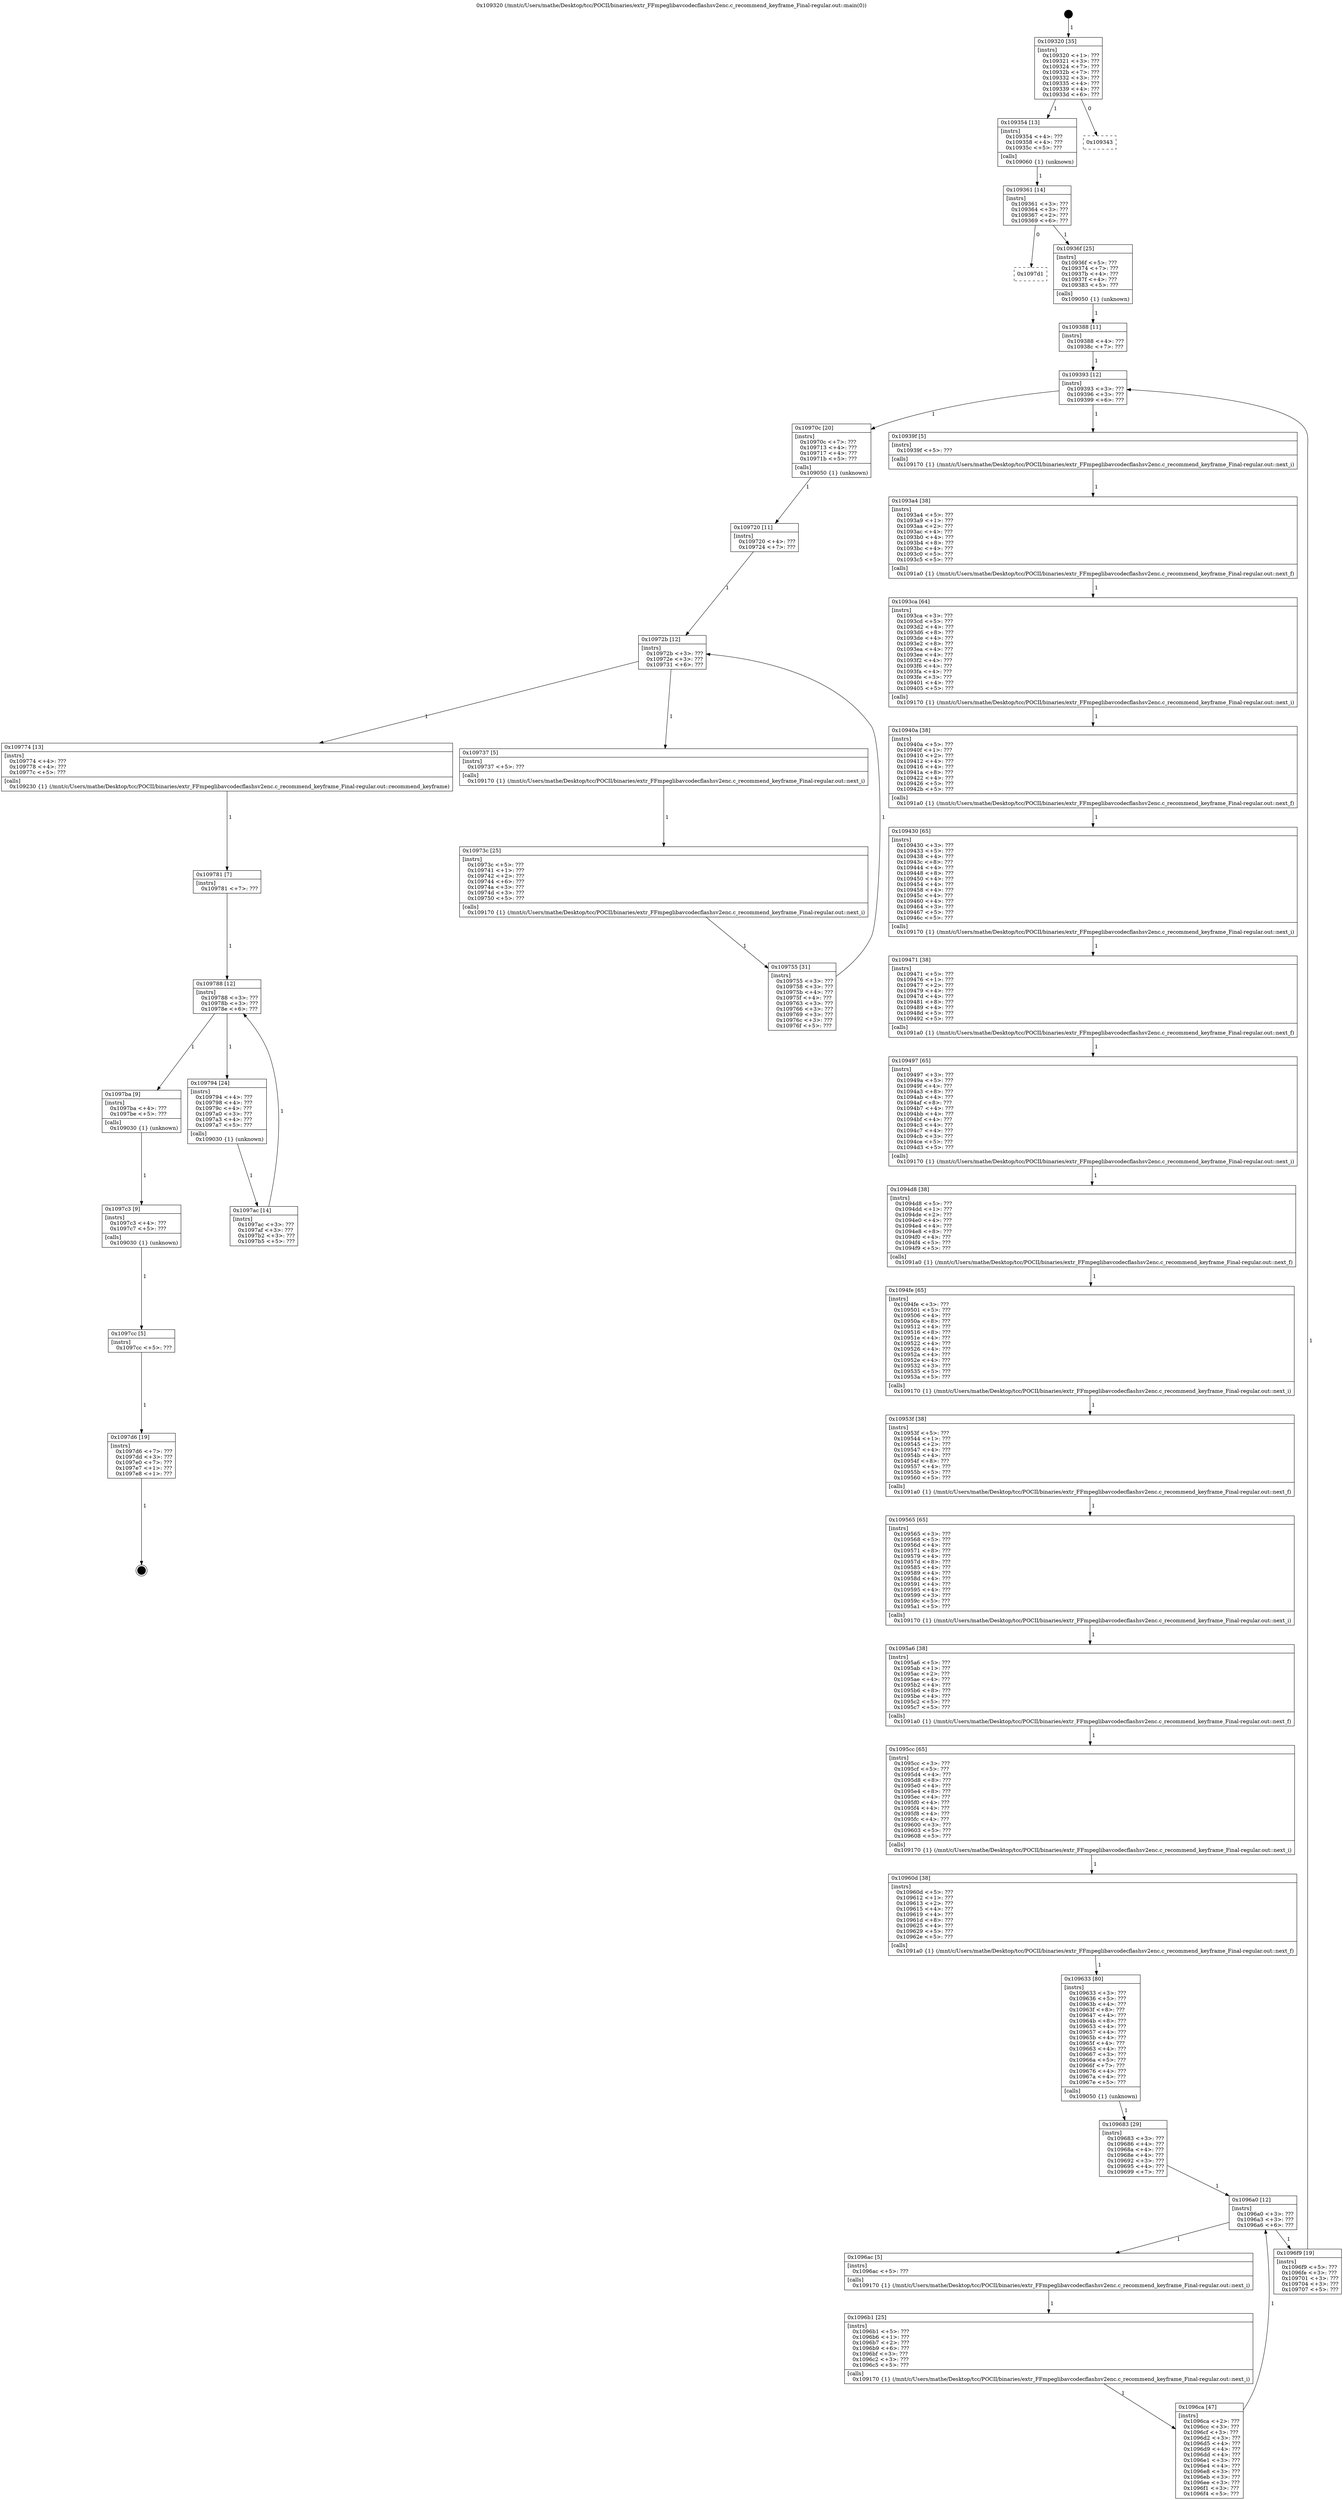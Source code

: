 digraph "0x109320" {
  label = "0x109320 (/mnt/c/Users/mathe/Desktop/tcc/POCII/binaries/extr_FFmpeglibavcodecflashsv2enc.c_recommend_keyframe_Final-regular.out::main(0))"
  labelloc = "t"
  node[shape=record]

  Entry [label="",width=0.3,height=0.3,shape=circle,fillcolor=black,style=filled]
  "0x109320" [label="{
     0x109320 [35]\l
     | [instrs]\l
     &nbsp;&nbsp;0x109320 \<+1\>: ???\l
     &nbsp;&nbsp;0x109321 \<+3\>: ???\l
     &nbsp;&nbsp;0x109324 \<+7\>: ???\l
     &nbsp;&nbsp;0x10932b \<+7\>: ???\l
     &nbsp;&nbsp;0x109332 \<+3\>: ???\l
     &nbsp;&nbsp;0x109335 \<+4\>: ???\l
     &nbsp;&nbsp;0x109339 \<+4\>: ???\l
     &nbsp;&nbsp;0x10933d \<+6\>: ???\l
  }"]
  "0x109354" [label="{
     0x109354 [13]\l
     | [instrs]\l
     &nbsp;&nbsp;0x109354 \<+4\>: ???\l
     &nbsp;&nbsp;0x109358 \<+4\>: ???\l
     &nbsp;&nbsp;0x10935c \<+5\>: ???\l
     | [calls]\l
     &nbsp;&nbsp;0x109060 \{1\} (unknown)\l
  }"]
  "0x109343" [label="{
     0x109343\l
  }", style=dashed]
  "0x109361" [label="{
     0x109361 [14]\l
     | [instrs]\l
     &nbsp;&nbsp;0x109361 \<+3\>: ???\l
     &nbsp;&nbsp;0x109364 \<+3\>: ???\l
     &nbsp;&nbsp;0x109367 \<+2\>: ???\l
     &nbsp;&nbsp;0x109369 \<+6\>: ???\l
  }"]
  "0x1097d1" [label="{
     0x1097d1\l
  }", style=dashed]
  "0x10936f" [label="{
     0x10936f [25]\l
     | [instrs]\l
     &nbsp;&nbsp;0x10936f \<+5\>: ???\l
     &nbsp;&nbsp;0x109374 \<+7\>: ???\l
     &nbsp;&nbsp;0x10937b \<+4\>: ???\l
     &nbsp;&nbsp;0x10937f \<+4\>: ???\l
     &nbsp;&nbsp;0x109383 \<+5\>: ???\l
     | [calls]\l
     &nbsp;&nbsp;0x109050 \{1\} (unknown)\l
  }"]
  Exit [label="",width=0.3,height=0.3,shape=circle,fillcolor=black,style=filled,peripheries=2]
  "0x109393" [label="{
     0x109393 [12]\l
     | [instrs]\l
     &nbsp;&nbsp;0x109393 \<+3\>: ???\l
     &nbsp;&nbsp;0x109396 \<+3\>: ???\l
     &nbsp;&nbsp;0x109399 \<+6\>: ???\l
  }"]
  "0x10970c" [label="{
     0x10970c [20]\l
     | [instrs]\l
     &nbsp;&nbsp;0x10970c \<+7\>: ???\l
     &nbsp;&nbsp;0x109713 \<+4\>: ???\l
     &nbsp;&nbsp;0x109717 \<+4\>: ???\l
     &nbsp;&nbsp;0x10971b \<+5\>: ???\l
     | [calls]\l
     &nbsp;&nbsp;0x109050 \{1\} (unknown)\l
  }"]
  "0x10939f" [label="{
     0x10939f [5]\l
     | [instrs]\l
     &nbsp;&nbsp;0x10939f \<+5\>: ???\l
     | [calls]\l
     &nbsp;&nbsp;0x109170 \{1\} (/mnt/c/Users/mathe/Desktop/tcc/POCII/binaries/extr_FFmpeglibavcodecflashsv2enc.c_recommend_keyframe_Final-regular.out::next_i)\l
  }"]
  "0x1093a4" [label="{
     0x1093a4 [38]\l
     | [instrs]\l
     &nbsp;&nbsp;0x1093a4 \<+5\>: ???\l
     &nbsp;&nbsp;0x1093a9 \<+1\>: ???\l
     &nbsp;&nbsp;0x1093aa \<+2\>: ???\l
     &nbsp;&nbsp;0x1093ac \<+4\>: ???\l
     &nbsp;&nbsp;0x1093b0 \<+4\>: ???\l
     &nbsp;&nbsp;0x1093b4 \<+8\>: ???\l
     &nbsp;&nbsp;0x1093bc \<+4\>: ???\l
     &nbsp;&nbsp;0x1093c0 \<+5\>: ???\l
     &nbsp;&nbsp;0x1093c5 \<+5\>: ???\l
     | [calls]\l
     &nbsp;&nbsp;0x1091a0 \{1\} (/mnt/c/Users/mathe/Desktop/tcc/POCII/binaries/extr_FFmpeglibavcodecflashsv2enc.c_recommend_keyframe_Final-regular.out::next_f)\l
  }"]
  "0x1093ca" [label="{
     0x1093ca [64]\l
     | [instrs]\l
     &nbsp;&nbsp;0x1093ca \<+3\>: ???\l
     &nbsp;&nbsp;0x1093cd \<+5\>: ???\l
     &nbsp;&nbsp;0x1093d2 \<+4\>: ???\l
     &nbsp;&nbsp;0x1093d6 \<+8\>: ???\l
     &nbsp;&nbsp;0x1093de \<+4\>: ???\l
     &nbsp;&nbsp;0x1093e2 \<+8\>: ???\l
     &nbsp;&nbsp;0x1093ea \<+4\>: ???\l
     &nbsp;&nbsp;0x1093ee \<+4\>: ???\l
     &nbsp;&nbsp;0x1093f2 \<+4\>: ???\l
     &nbsp;&nbsp;0x1093f6 \<+4\>: ???\l
     &nbsp;&nbsp;0x1093fa \<+4\>: ???\l
     &nbsp;&nbsp;0x1093fe \<+3\>: ???\l
     &nbsp;&nbsp;0x109401 \<+4\>: ???\l
     &nbsp;&nbsp;0x109405 \<+5\>: ???\l
     | [calls]\l
     &nbsp;&nbsp;0x109170 \{1\} (/mnt/c/Users/mathe/Desktop/tcc/POCII/binaries/extr_FFmpeglibavcodecflashsv2enc.c_recommend_keyframe_Final-regular.out::next_i)\l
  }"]
  "0x10940a" [label="{
     0x10940a [38]\l
     | [instrs]\l
     &nbsp;&nbsp;0x10940a \<+5\>: ???\l
     &nbsp;&nbsp;0x10940f \<+1\>: ???\l
     &nbsp;&nbsp;0x109410 \<+2\>: ???\l
     &nbsp;&nbsp;0x109412 \<+4\>: ???\l
     &nbsp;&nbsp;0x109416 \<+4\>: ???\l
     &nbsp;&nbsp;0x10941a \<+8\>: ???\l
     &nbsp;&nbsp;0x109422 \<+4\>: ???\l
     &nbsp;&nbsp;0x109426 \<+5\>: ???\l
     &nbsp;&nbsp;0x10942b \<+5\>: ???\l
     | [calls]\l
     &nbsp;&nbsp;0x1091a0 \{1\} (/mnt/c/Users/mathe/Desktop/tcc/POCII/binaries/extr_FFmpeglibavcodecflashsv2enc.c_recommend_keyframe_Final-regular.out::next_f)\l
  }"]
  "0x109430" [label="{
     0x109430 [65]\l
     | [instrs]\l
     &nbsp;&nbsp;0x109430 \<+3\>: ???\l
     &nbsp;&nbsp;0x109433 \<+5\>: ???\l
     &nbsp;&nbsp;0x109438 \<+4\>: ???\l
     &nbsp;&nbsp;0x10943c \<+8\>: ???\l
     &nbsp;&nbsp;0x109444 \<+4\>: ???\l
     &nbsp;&nbsp;0x109448 \<+8\>: ???\l
     &nbsp;&nbsp;0x109450 \<+4\>: ???\l
     &nbsp;&nbsp;0x109454 \<+4\>: ???\l
     &nbsp;&nbsp;0x109458 \<+4\>: ???\l
     &nbsp;&nbsp;0x10945c \<+4\>: ???\l
     &nbsp;&nbsp;0x109460 \<+4\>: ???\l
     &nbsp;&nbsp;0x109464 \<+3\>: ???\l
     &nbsp;&nbsp;0x109467 \<+5\>: ???\l
     &nbsp;&nbsp;0x10946c \<+5\>: ???\l
     | [calls]\l
     &nbsp;&nbsp;0x109170 \{1\} (/mnt/c/Users/mathe/Desktop/tcc/POCII/binaries/extr_FFmpeglibavcodecflashsv2enc.c_recommend_keyframe_Final-regular.out::next_i)\l
  }"]
  "0x109471" [label="{
     0x109471 [38]\l
     | [instrs]\l
     &nbsp;&nbsp;0x109471 \<+5\>: ???\l
     &nbsp;&nbsp;0x109476 \<+1\>: ???\l
     &nbsp;&nbsp;0x109477 \<+2\>: ???\l
     &nbsp;&nbsp;0x109479 \<+4\>: ???\l
     &nbsp;&nbsp;0x10947d \<+4\>: ???\l
     &nbsp;&nbsp;0x109481 \<+8\>: ???\l
     &nbsp;&nbsp;0x109489 \<+4\>: ???\l
     &nbsp;&nbsp;0x10948d \<+5\>: ???\l
     &nbsp;&nbsp;0x109492 \<+5\>: ???\l
     | [calls]\l
     &nbsp;&nbsp;0x1091a0 \{1\} (/mnt/c/Users/mathe/Desktop/tcc/POCII/binaries/extr_FFmpeglibavcodecflashsv2enc.c_recommend_keyframe_Final-regular.out::next_f)\l
  }"]
  "0x109497" [label="{
     0x109497 [65]\l
     | [instrs]\l
     &nbsp;&nbsp;0x109497 \<+3\>: ???\l
     &nbsp;&nbsp;0x10949a \<+5\>: ???\l
     &nbsp;&nbsp;0x10949f \<+4\>: ???\l
     &nbsp;&nbsp;0x1094a3 \<+8\>: ???\l
     &nbsp;&nbsp;0x1094ab \<+4\>: ???\l
     &nbsp;&nbsp;0x1094af \<+8\>: ???\l
     &nbsp;&nbsp;0x1094b7 \<+4\>: ???\l
     &nbsp;&nbsp;0x1094bb \<+4\>: ???\l
     &nbsp;&nbsp;0x1094bf \<+4\>: ???\l
     &nbsp;&nbsp;0x1094c3 \<+4\>: ???\l
     &nbsp;&nbsp;0x1094c7 \<+4\>: ???\l
     &nbsp;&nbsp;0x1094cb \<+3\>: ???\l
     &nbsp;&nbsp;0x1094ce \<+5\>: ???\l
     &nbsp;&nbsp;0x1094d3 \<+5\>: ???\l
     | [calls]\l
     &nbsp;&nbsp;0x109170 \{1\} (/mnt/c/Users/mathe/Desktop/tcc/POCII/binaries/extr_FFmpeglibavcodecflashsv2enc.c_recommend_keyframe_Final-regular.out::next_i)\l
  }"]
  "0x1094d8" [label="{
     0x1094d8 [38]\l
     | [instrs]\l
     &nbsp;&nbsp;0x1094d8 \<+5\>: ???\l
     &nbsp;&nbsp;0x1094dd \<+1\>: ???\l
     &nbsp;&nbsp;0x1094de \<+2\>: ???\l
     &nbsp;&nbsp;0x1094e0 \<+4\>: ???\l
     &nbsp;&nbsp;0x1094e4 \<+4\>: ???\l
     &nbsp;&nbsp;0x1094e8 \<+8\>: ???\l
     &nbsp;&nbsp;0x1094f0 \<+4\>: ???\l
     &nbsp;&nbsp;0x1094f4 \<+5\>: ???\l
     &nbsp;&nbsp;0x1094f9 \<+5\>: ???\l
     | [calls]\l
     &nbsp;&nbsp;0x1091a0 \{1\} (/mnt/c/Users/mathe/Desktop/tcc/POCII/binaries/extr_FFmpeglibavcodecflashsv2enc.c_recommend_keyframe_Final-regular.out::next_f)\l
  }"]
  "0x1094fe" [label="{
     0x1094fe [65]\l
     | [instrs]\l
     &nbsp;&nbsp;0x1094fe \<+3\>: ???\l
     &nbsp;&nbsp;0x109501 \<+5\>: ???\l
     &nbsp;&nbsp;0x109506 \<+4\>: ???\l
     &nbsp;&nbsp;0x10950a \<+8\>: ???\l
     &nbsp;&nbsp;0x109512 \<+4\>: ???\l
     &nbsp;&nbsp;0x109516 \<+8\>: ???\l
     &nbsp;&nbsp;0x10951e \<+4\>: ???\l
     &nbsp;&nbsp;0x109522 \<+4\>: ???\l
     &nbsp;&nbsp;0x109526 \<+4\>: ???\l
     &nbsp;&nbsp;0x10952a \<+4\>: ???\l
     &nbsp;&nbsp;0x10952e \<+4\>: ???\l
     &nbsp;&nbsp;0x109532 \<+3\>: ???\l
     &nbsp;&nbsp;0x109535 \<+5\>: ???\l
     &nbsp;&nbsp;0x10953a \<+5\>: ???\l
     | [calls]\l
     &nbsp;&nbsp;0x109170 \{1\} (/mnt/c/Users/mathe/Desktop/tcc/POCII/binaries/extr_FFmpeglibavcodecflashsv2enc.c_recommend_keyframe_Final-regular.out::next_i)\l
  }"]
  "0x10953f" [label="{
     0x10953f [38]\l
     | [instrs]\l
     &nbsp;&nbsp;0x10953f \<+5\>: ???\l
     &nbsp;&nbsp;0x109544 \<+1\>: ???\l
     &nbsp;&nbsp;0x109545 \<+2\>: ???\l
     &nbsp;&nbsp;0x109547 \<+4\>: ???\l
     &nbsp;&nbsp;0x10954b \<+4\>: ???\l
     &nbsp;&nbsp;0x10954f \<+8\>: ???\l
     &nbsp;&nbsp;0x109557 \<+4\>: ???\l
     &nbsp;&nbsp;0x10955b \<+5\>: ???\l
     &nbsp;&nbsp;0x109560 \<+5\>: ???\l
     | [calls]\l
     &nbsp;&nbsp;0x1091a0 \{1\} (/mnt/c/Users/mathe/Desktop/tcc/POCII/binaries/extr_FFmpeglibavcodecflashsv2enc.c_recommend_keyframe_Final-regular.out::next_f)\l
  }"]
  "0x109565" [label="{
     0x109565 [65]\l
     | [instrs]\l
     &nbsp;&nbsp;0x109565 \<+3\>: ???\l
     &nbsp;&nbsp;0x109568 \<+5\>: ???\l
     &nbsp;&nbsp;0x10956d \<+4\>: ???\l
     &nbsp;&nbsp;0x109571 \<+8\>: ???\l
     &nbsp;&nbsp;0x109579 \<+4\>: ???\l
     &nbsp;&nbsp;0x10957d \<+8\>: ???\l
     &nbsp;&nbsp;0x109585 \<+4\>: ???\l
     &nbsp;&nbsp;0x109589 \<+4\>: ???\l
     &nbsp;&nbsp;0x10958d \<+4\>: ???\l
     &nbsp;&nbsp;0x109591 \<+4\>: ???\l
     &nbsp;&nbsp;0x109595 \<+4\>: ???\l
     &nbsp;&nbsp;0x109599 \<+3\>: ???\l
     &nbsp;&nbsp;0x10959c \<+5\>: ???\l
     &nbsp;&nbsp;0x1095a1 \<+5\>: ???\l
     | [calls]\l
     &nbsp;&nbsp;0x109170 \{1\} (/mnt/c/Users/mathe/Desktop/tcc/POCII/binaries/extr_FFmpeglibavcodecflashsv2enc.c_recommend_keyframe_Final-regular.out::next_i)\l
  }"]
  "0x1095a6" [label="{
     0x1095a6 [38]\l
     | [instrs]\l
     &nbsp;&nbsp;0x1095a6 \<+5\>: ???\l
     &nbsp;&nbsp;0x1095ab \<+1\>: ???\l
     &nbsp;&nbsp;0x1095ac \<+2\>: ???\l
     &nbsp;&nbsp;0x1095ae \<+4\>: ???\l
     &nbsp;&nbsp;0x1095b2 \<+4\>: ???\l
     &nbsp;&nbsp;0x1095b6 \<+8\>: ???\l
     &nbsp;&nbsp;0x1095be \<+4\>: ???\l
     &nbsp;&nbsp;0x1095c2 \<+5\>: ???\l
     &nbsp;&nbsp;0x1095c7 \<+5\>: ???\l
     | [calls]\l
     &nbsp;&nbsp;0x1091a0 \{1\} (/mnt/c/Users/mathe/Desktop/tcc/POCII/binaries/extr_FFmpeglibavcodecflashsv2enc.c_recommend_keyframe_Final-regular.out::next_f)\l
  }"]
  "0x1095cc" [label="{
     0x1095cc [65]\l
     | [instrs]\l
     &nbsp;&nbsp;0x1095cc \<+3\>: ???\l
     &nbsp;&nbsp;0x1095cf \<+5\>: ???\l
     &nbsp;&nbsp;0x1095d4 \<+4\>: ???\l
     &nbsp;&nbsp;0x1095d8 \<+8\>: ???\l
     &nbsp;&nbsp;0x1095e0 \<+4\>: ???\l
     &nbsp;&nbsp;0x1095e4 \<+8\>: ???\l
     &nbsp;&nbsp;0x1095ec \<+4\>: ???\l
     &nbsp;&nbsp;0x1095f0 \<+4\>: ???\l
     &nbsp;&nbsp;0x1095f4 \<+4\>: ???\l
     &nbsp;&nbsp;0x1095f8 \<+4\>: ???\l
     &nbsp;&nbsp;0x1095fc \<+4\>: ???\l
     &nbsp;&nbsp;0x109600 \<+3\>: ???\l
     &nbsp;&nbsp;0x109603 \<+5\>: ???\l
     &nbsp;&nbsp;0x109608 \<+5\>: ???\l
     | [calls]\l
     &nbsp;&nbsp;0x109170 \{1\} (/mnt/c/Users/mathe/Desktop/tcc/POCII/binaries/extr_FFmpeglibavcodecflashsv2enc.c_recommend_keyframe_Final-regular.out::next_i)\l
  }"]
  "0x10960d" [label="{
     0x10960d [38]\l
     | [instrs]\l
     &nbsp;&nbsp;0x10960d \<+5\>: ???\l
     &nbsp;&nbsp;0x109612 \<+1\>: ???\l
     &nbsp;&nbsp;0x109613 \<+2\>: ???\l
     &nbsp;&nbsp;0x109615 \<+4\>: ???\l
     &nbsp;&nbsp;0x109619 \<+4\>: ???\l
     &nbsp;&nbsp;0x10961d \<+8\>: ???\l
     &nbsp;&nbsp;0x109625 \<+4\>: ???\l
     &nbsp;&nbsp;0x109629 \<+5\>: ???\l
     &nbsp;&nbsp;0x10962e \<+5\>: ???\l
     | [calls]\l
     &nbsp;&nbsp;0x1091a0 \{1\} (/mnt/c/Users/mathe/Desktop/tcc/POCII/binaries/extr_FFmpeglibavcodecflashsv2enc.c_recommend_keyframe_Final-regular.out::next_f)\l
  }"]
  "0x109633" [label="{
     0x109633 [80]\l
     | [instrs]\l
     &nbsp;&nbsp;0x109633 \<+3\>: ???\l
     &nbsp;&nbsp;0x109636 \<+5\>: ???\l
     &nbsp;&nbsp;0x10963b \<+4\>: ???\l
     &nbsp;&nbsp;0x10963f \<+8\>: ???\l
     &nbsp;&nbsp;0x109647 \<+4\>: ???\l
     &nbsp;&nbsp;0x10964b \<+8\>: ???\l
     &nbsp;&nbsp;0x109653 \<+4\>: ???\l
     &nbsp;&nbsp;0x109657 \<+4\>: ???\l
     &nbsp;&nbsp;0x10965b \<+4\>: ???\l
     &nbsp;&nbsp;0x10965f \<+4\>: ???\l
     &nbsp;&nbsp;0x109663 \<+4\>: ???\l
     &nbsp;&nbsp;0x109667 \<+3\>: ???\l
     &nbsp;&nbsp;0x10966a \<+5\>: ???\l
     &nbsp;&nbsp;0x10966f \<+7\>: ???\l
     &nbsp;&nbsp;0x109676 \<+4\>: ???\l
     &nbsp;&nbsp;0x10967a \<+4\>: ???\l
     &nbsp;&nbsp;0x10967e \<+5\>: ???\l
     | [calls]\l
     &nbsp;&nbsp;0x109050 \{1\} (unknown)\l
  }"]
  "0x1096a0" [label="{
     0x1096a0 [12]\l
     | [instrs]\l
     &nbsp;&nbsp;0x1096a0 \<+3\>: ???\l
     &nbsp;&nbsp;0x1096a3 \<+3\>: ???\l
     &nbsp;&nbsp;0x1096a6 \<+6\>: ???\l
  }"]
  "0x1096f9" [label="{
     0x1096f9 [19]\l
     | [instrs]\l
     &nbsp;&nbsp;0x1096f9 \<+5\>: ???\l
     &nbsp;&nbsp;0x1096fe \<+3\>: ???\l
     &nbsp;&nbsp;0x109701 \<+3\>: ???\l
     &nbsp;&nbsp;0x109704 \<+3\>: ???\l
     &nbsp;&nbsp;0x109707 \<+5\>: ???\l
  }"]
  "0x1096ac" [label="{
     0x1096ac [5]\l
     | [instrs]\l
     &nbsp;&nbsp;0x1096ac \<+5\>: ???\l
     | [calls]\l
     &nbsp;&nbsp;0x109170 \{1\} (/mnt/c/Users/mathe/Desktop/tcc/POCII/binaries/extr_FFmpeglibavcodecflashsv2enc.c_recommend_keyframe_Final-regular.out::next_i)\l
  }"]
  "0x1096b1" [label="{
     0x1096b1 [25]\l
     | [instrs]\l
     &nbsp;&nbsp;0x1096b1 \<+5\>: ???\l
     &nbsp;&nbsp;0x1096b6 \<+1\>: ???\l
     &nbsp;&nbsp;0x1096b7 \<+2\>: ???\l
     &nbsp;&nbsp;0x1096b9 \<+6\>: ???\l
     &nbsp;&nbsp;0x1096bf \<+3\>: ???\l
     &nbsp;&nbsp;0x1096c2 \<+3\>: ???\l
     &nbsp;&nbsp;0x1096c5 \<+5\>: ???\l
     | [calls]\l
     &nbsp;&nbsp;0x109170 \{1\} (/mnt/c/Users/mathe/Desktop/tcc/POCII/binaries/extr_FFmpeglibavcodecflashsv2enc.c_recommend_keyframe_Final-regular.out::next_i)\l
  }"]
  "0x1096ca" [label="{
     0x1096ca [47]\l
     | [instrs]\l
     &nbsp;&nbsp;0x1096ca \<+2\>: ???\l
     &nbsp;&nbsp;0x1096cc \<+3\>: ???\l
     &nbsp;&nbsp;0x1096cf \<+3\>: ???\l
     &nbsp;&nbsp;0x1096d2 \<+3\>: ???\l
     &nbsp;&nbsp;0x1096d5 \<+4\>: ???\l
     &nbsp;&nbsp;0x1096d9 \<+4\>: ???\l
     &nbsp;&nbsp;0x1096dd \<+4\>: ???\l
     &nbsp;&nbsp;0x1096e1 \<+3\>: ???\l
     &nbsp;&nbsp;0x1096e4 \<+4\>: ???\l
     &nbsp;&nbsp;0x1096e8 \<+3\>: ???\l
     &nbsp;&nbsp;0x1096eb \<+3\>: ???\l
     &nbsp;&nbsp;0x1096ee \<+3\>: ???\l
     &nbsp;&nbsp;0x1096f1 \<+3\>: ???\l
     &nbsp;&nbsp;0x1096f4 \<+5\>: ???\l
  }"]
  "0x109683" [label="{
     0x109683 [29]\l
     | [instrs]\l
     &nbsp;&nbsp;0x109683 \<+3\>: ???\l
     &nbsp;&nbsp;0x109686 \<+4\>: ???\l
     &nbsp;&nbsp;0x10968a \<+4\>: ???\l
     &nbsp;&nbsp;0x10968e \<+4\>: ???\l
     &nbsp;&nbsp;0x109692 \<+3\>: ???\l
     &nbsp;&nbsp;0x109695 \<+4\>: ???\l
     &nbsp;&nbsp;0x109699 \<+7\>: ???\l
  }"]
  "0x1097d6" [label="{
     0x1097d6 [19]\l
     | [instrs]\l
     &nbsp;&nbsp;0x1097d6 \<+7\>: ???\l
     &nbsp;&nbsp;0x1097dd \<+3\>: ???\l
     &nbsp;&nbsp;0x1097e0 \<+7\>: ???\l
     &nbsp;&nbsp;0x1097e7 \<+1\>: ???\l
     &nbsp;&nbsp;0x1097e8 \<+1\>: ???\l
  }"]
  "0x109388" [label="{
     0x109388 [11]\l
     | [instrs]\l
     &nbsp;&nbsp;0x109388 \<+4\>: ???\l
     &nbsp;&nbsp;0x10938c \<+7\>: ???\l
  }"]
  "0x10972b" [label="{
     0x10972b [12]\l
     | [instrs]\l
     &nbsp;&nbsp;0x10972b \<+3\>: ???\l
     &nbsp;&nbsp;0x10972e \<+3\>: ???\l
     &nbsp;&nbsp;0x109731 \<+6\>: ???\l
  }"]
  "0x109774" [label="{
     0x109774 [13]\l
     | [instrs]\l
     &nbsp;&nbsp;0x109774 \<+4\>: ???\l
     &nbsp;&nbsp;0x109778 \<+4\>: ???\l
     &nbsp;&nbsp;0x10977c \<+5\>: ???\l
     | [calls]\l
     &nbsp;&nbsp;0x109230 \{1\} (/mnt/c/Users/mathe/Desktop/tcc/POCII/binaries/extr_FFmpeglibavcodecflashsv2enc.c_recommend_keyframe_Final-regular.out::recommend_keyframe)\l
  }"]
  "0x109737" [label="{
     0x109737 [5]\l
     | [instrs]\l
     &nbsp;&nbsp;0x109737 \<+5\>: ???\l
     | [calls]\l
     &nbsp;&nbsp;0x109170 \{1\} (/mnt/c/Users/mathe/Desktop/tcc/POCII/binaries/extr_FFmpeglibavcodecflashsv2enc.c_recommend_keyframe_Final-regular.out::next_i)\l
  }"]
  "0x10973c" [label="{
     0x10973c [25]\l
     | [instrs]\l
     &nbsp;&nbsp;0x10973c \<+5\>: ???\l
     &nbsp;&nbsp;0x109741 \<+1\>: ???\l
     &nbsp;&nbsp;0x109742 \<+2\>: ???\l
     &nbsp;&nbsp;0x109744 \<+6\>: ???\l
     &nbsp;&nbsp;0x10974a \<+3\>: ???\l
     &nbsp;&nbsp;0x10974d \<+3\>: ???\l
     &nbsp;&nbsp;0x109750 \<+5\>: ???\l
     | [calls]\l
     &nbsp;&nbsp;0x109170 \{1\} (/mnt/c/Users/mathe/Desktop/tcc/POCII/binaries/extr_FFmpeglibavcodecflashsv2enc.c_recommend_keyframe_Final-regular.out::next_i)\l
  }"]
  "0x109755" [label="{
     0x109755 [31]\l
     | [instrs]\l
     &nbsp;&nbsp;0x109755 \<+3\>: ???\l
     &nbsp;&nbsp;0x109758 \<+3\>: ???\l
     &nbsp;&nbsp;0x10975b \<+4\>: ???\l
     &nbsp;&nbsp;0x10975f \<+4\>: ???\l
     &nbsp;&nbsp;0x109763 \<+3\>: ???\l
     &nbsp;&nbsp;0x109766 \<+3\>: ???\l
     &nbsp;&nbsp;0x109769 \<+3\>: ???\l
     &nbsp;&nbsp;0x10976c \<+3\>: ???\l
     &nbsp;&nbsp;0x10976f \<+5\>: ???\l
  }"]
  "0x109720" [label="{
     0x109720 [11]\l
     | [instrs]\l
     &nbsp;&nbsp;0x109720 \<+4\>: ???\l
     &nbsp;&nbsp;0x109724 \<+7\>: ???\l
  }"]
  "0x109788" [label="{
     0x109788 [12]\l
     | [instrs]\l
     &nbsp;&nbsp;0x109788 \<+3\>: ???\l
     &nbsp;&nbsp;0x10978b \<+3\>: ???\l
     &nbsp;&nbsp;0x10978e \<+6\>: ???\l
  }"]
  "0x1097ba" [label="{
     0x1097ba [9]\l
     | [instrs]\l
     &nbsp;&nbsp;0x1097ba \<+4\>: ???\l
     &nbsp;&nbsp;0x1097be \<+5\>: ???\l
     | [calls]\l
     &nbsp;&nbsp;0x109030 \{1\} (unknown)\l
  }"]
  "0x109794" [label="{
     0x109794 [24]\l
     | [instrs]\l
     &nbsp;&nbsp;0x109794 \<+4\>: ???\l
     &nbsp;&nbsp;0x109798 \<+4\>: ???\l
     &nbsp;&nbsp;0x10979c \<+4\>: ???\l
     &nbsp;&nbsp;0x1097a0 \<+3\>: ???\l
     &nbsp;&nbsp;0x1097a3 \<+4\>: ???\l
     &nbsp;&nbsp;0x1097a7 \<+5\>: ???\l
     | [calls]\l
     &nbsp;&nbsp;0x109030 \{1\} (unknown)\l
  }"]
  "0x1097ac" [label="{
     0x1097ac [14]\l
     | [instrs]\l
     &nbsp;&nbsp;0x1097ac \<+3\>: ???\l
     &nbsp;&nbsp;0x1097af \<+3\>: ???\l
     &nbsp;&nbsp;0x1097b2 \<+3\>: ???\l
     &nbsp;&nbsp;0x1097b5 \<+5\>: ???\l
  }"]
  "0x109781" [label="{
     0x109781 [7]\l
     | [instrs]\l
     &nbsp;&nbsp;0x109781 \<+7\>: ???\l
  }"]
  "0x1097c3" [label="{
     0x1097c3 [9]\l
     | [instrs]\l
     &nbsp;&nbsp;0x1097c3 \<+4\>: ???\l
     &nbsp;&nbsp;0x1097c7 \<+5\>: ???\l
     | [calls]\l
     &nbsp;&nbsp;0x109030 \{1\} (unknown)\l
  }"]
  "0x1097cc" [label="{
     0x1097cc [5]\l
     | [instrs]\l
     &nbsp;&nbsp;0x1097cc \<+5\>: ???\l
  }"]
  Entry -> "0x109320" [label=" 1"]
  "0x109320" -> "0x109354" [label=" 1"]
  "0x109320" -> "0x109343" [label=" 0"]
  "0x109354" -> "0x109361" [label=" 1"]
  "0x109361" -> "0x1097d1" [label=" 0"]
  "0x109361" -> "0x10936f" [label=" 1"]
  "0x1097d6" -> Exit [label=" 1"]
  "0x10936f" -> "0x109388" [label=" 1"]
  "0x109393" -> "0x10970c" [label=" 1"]
  "0x109393" -> "0x10939f" [label=" 1"]
  "0x10939f" -> "0x1093a4" [label=" 1"]
  "0x1093a4" -> "0x1093ca" [label=" 1"]
  "0x1093ca" -> "0x10940a" [label=" 1"]
  "0x10940a" -> "0x109430" [label=" 1"]
  "0x109430" -> "0x109471" [label=" 1"]
  "0x109471" -> "0x109497" [label=" 1"]
  "0x109497" -> "0x1094d8" [label=" 1"]
  "0x1094d8" -> "0x1094fe" [label=" 1"]
  "0x1094fe" -> "0x10953f" [label=" 1"]
  "0x10953f" -> "0x109565" [label=" 1"]
  "0x109565" -> "0x1095a6" [label=" 1"]
  "0x1095a6" -> "0x1095cc" [label=" 1"]
  "0x1095cc" -> "0x10960d" [label=" 1"]
  "0x10960d" -> "0x109633" [label=" 1"]
  "0x109633" -> "0x109683" [label=" 1"]
  "0x1096a0" -> "0x1096f9" [label=" 1"]
  "0x1096a0" -> "0x1096ac" [label=" 1"]
  "0x1096ac" -> "0x1096b1" [label=" 1"]
  "0x1096b1" -> "0x1096ca" [label=" 1"]
  "0x109683" -> "0x1096a0" [label=" 1"]
  "0x1096ca" -> "0x1096a0" [label=" 1"]
  "0x1097cc" -> "0x1097d6" [label=" 1"]
  "0x109388" -> "0x109393" [label=" 1"]
  "0x1096f9" -> "0x109393" [label=" 1"]
  "0x10970c" -> "0x109720" [label=" 1"]
  "0x10972b" -> "0x109774" [label=" 1"]
  "0x10972b" -> "0x109737" [label=" 1"]
  "0x109737" -> "0x10973c" [label=" 1"]
  "0x10973c" -> "0x109755" [label=" 1"]
  "0x109720" -> "0x10972b" [label=" 1"]
  "0x109755" -> "0x10972b" [label=" 1"]
  "0x109774" -> "0x109781" [label=" 1"]
  "0x109788" -> "0x1097ba" [label=" 1"]
  "0x109788" -> "0x109794" [label=" 1"]
  "0x109794" -> "0x1097ac" [label=" 1"]
  "0x109781" -> "0x109788" [label=" 1"]
  "0x1097ac" -> "0x109788" [label=" 1"]
  "0x1097ba" -> "0x1097c3" [label=" 1"]
  "0x1097c3" -> "0x1097cc" [label=" 1"]
}
